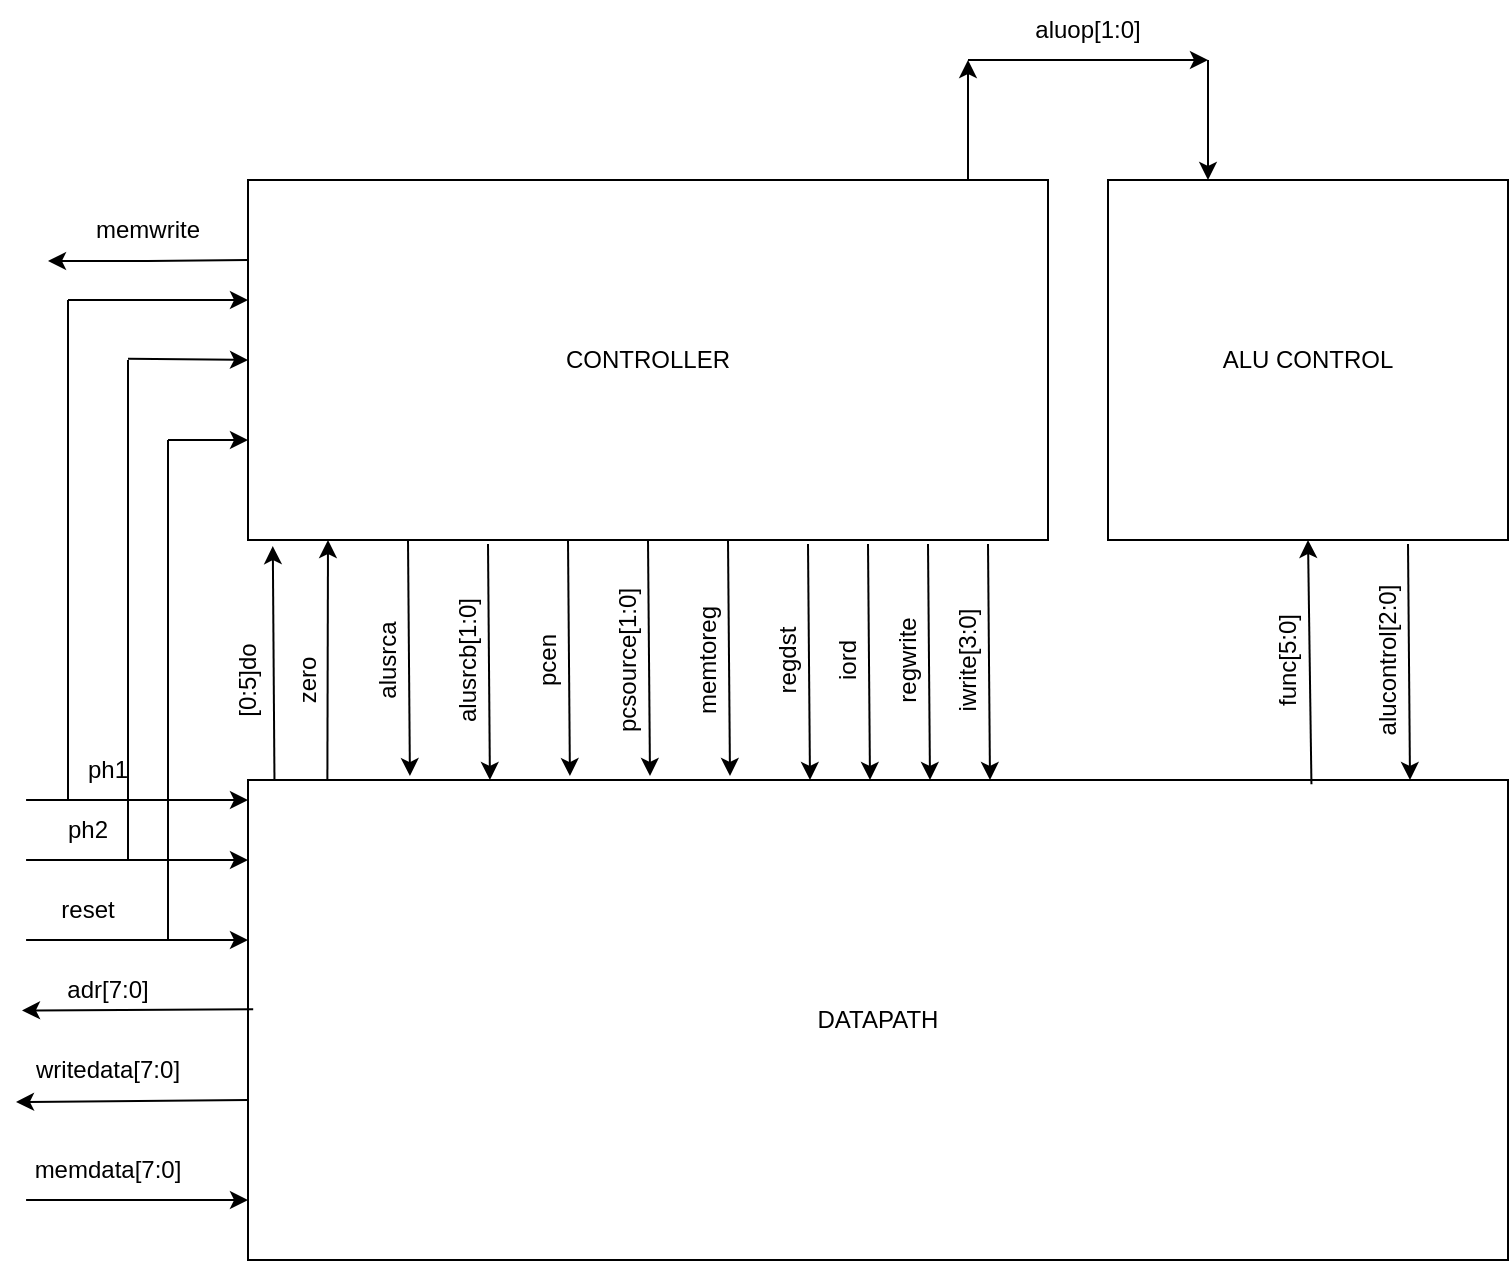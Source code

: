 <mxfile version="22.1.0" type="github">
  <diagram name="Page-1" id="PVJTaOr4sLX1xV1NSx1f">
    <mxGraphModel dx="2189" dy="793" grid="1" gridSize="10" guides="1" tooltips="1" connect="1" arrows="1" fold="1" page="1" pageScale="1" pageWidth="827" pageHeight="1169" math="0" shadow="0">
      <root>
        <mxCell id="0" />
        <mxCell id="1" parent="0" />
        <mxCell id="FQANefX05pN675cvlC_r-2" value="CONTROLLER" style="rounded=0;whiteSpace=wrap;html=1;" parent="1" vertex="1">
          <mxGeometry x="120" y="100" width="400" height="180" as="geometry" />
        </mxCell>
        <mxCell id="FQANefX05pN675cvlC_r-3" value="ALU CONTROL" style="rounded=0;whiteSpace=wrap;html=1;" parent="1" vertex="1">
          <mxGeometry x="550" y="100" width="200" height="180" as="geometry" />
        </mxCell>
        <mxCell id="FQANefX05pN675cvlC_r-4" value="" style="endArrow=classic;html=1;rounded=0;" parent="1" edge="1">
          <mxGeometry width="50" height="50" relative="1" as="geometry">
            <mxPoint x="120" y="140" as="sourcePoint" />
            <mxPoint x="20" y="140.5" as="targetPoint" />
            <Array as="points">
              <mxPoint x="70" y="140.5" />
            </Array>
          </mxGeometry>
        </mxCell>
        <mxCell id="FQANefX05pN675cvlC_r-5" value="memwrite" style="text;html=1;strokeColor=none;fillColor=none;align=center;verticalAlign=middle;whiteSpace=wrap;rounded=0;" parent="1" vertex="1">
          <mxGeometry x="40" y="110" width="60" height="30" as="geometry" />
        </mxCell>
        <mxCell id="FQANefX05pN675cvlC_r-6" value="DATAPATH" style="rounded=0;whiteSpace=wrap;html=1;" parent="1" vertex="1">
          <mxGeometry x="120" y="400" width="630" height="240" as="geometry" />
        </mxCell>
        <mxCell id="FQANefX05pN675cvlC_r-7" value="" style="endArrow=classic;html=1;rounded=0;exitX=0.59;exitY=1.02;exitDx=0;exitDy=0;exitPerimeter=0;entryX=0.877;entryY=-0.018;entryDx=0;entryDy=0;entryPerimeter=0;" parent="1" edge="1">
          <mxGeometry width="50" height="50" relative="1" as="geometry">
            <mxPoint x="280" y="280" as="sourcePoint" />
            <mxPoint x="280.96" y="398.02" as="targetPoint" />
          </mxGeometry>
        </mxCell>
        <mxCell id="FQANefX05pN675cvlC_r-8" value="" style="endArrow=classic;html=1;rounded=0;entryX=0.5;entryY=1;entryDx=0;entryDy=0;exitX=0.844;exitY=0.009;exitDx=0;exitDy=0;exitPerimeter=0;" parent="1" source="FQANefX05pN675cvlC_r-6" target="FQANefX05pN675cvlC_r-3" edge="1">
          <mxGeometry width="50" height="50" relative="1" as="geometry">
            <mxPoint x="650" y="390" as="sourcePoint" />
            <mxPoint x="650" y="350" as="targetPoint" />
          </mxGeometry>
        </mxCell>
        <mxCell id="FQANefX05pN675cvlC_r-9" value="" style="endArrow=classic;html=1;rounded=0;exitX=0.59;exitY=1.02;exitDx=0;exitDy=0;exitPerimeter=0;entryX=0.877;entryY=-0.018;entryDx=0;entryDy=0;entryPerimeter=0;" parent="1" edge="1">
          <mxGeometry width="50" height="50" relative="1" as="geometry">
            <mxPoint x="320" y="280" as="sourcePoint" />
            <mxPoint x="321" y="398" as="targetPoint" />
          </mxGeometry>
        </mxCell>
        <mxCell id="FQANefX05pN675cvlC_r-10" value="" style="endArrow=classic;html=1;rounded=0;exitX=0.59;exitY=1.02;exitDx=0;exitDy=0;exitPerimeter=0;entryX=0.877;entryY=-0.018;entryDx=0;entryDy=0;entryPerimeter=0;" parent="1" edge="1">
          <mxGeometry width="50" height="50" relative="1" as="geometry">
            <mxPoint x="360" y="280" as="sourcePoint" />
            <mxPoint x="361" y="398" as="targetPoint" />
          </mxGeometry>
        </mxCell>
        <mxCell id="FQANefX05pN675cvlC_r-11" value="" style="endArrow=classic;html=1;rounded=0;exitX=0.59;exitY=1.02;exitDx=0;exitDy=0;exitPerimeter=0;entryX=0.877;entryY=-0.018;entryDx=0;entryDy=0;entryPerimeter=0;" parent="1" edge="1">
          <mxGeometry width="50" height="50" relative="1" as="geometry">
            <mxPoint x="400" y="282" as="sourcePoint" />
            <mxPoint x="401" y="400" as="targetPoint" />
          </mxGeometry>
        </mxCell>
        <mxCell id="FQANefX05pN675cvlC_r-12" value="" style="endArrow=classic;html=1;rounded=0;exitX=0.59;exitY=1.02;exitDx=0;exitDy=0;exitPerimeter=0;entryX=0.877;entryY=-0.018;entryDx=0;entryDy=0;entryPerimeter=0;" parent="1" edge="1">
          <mxGeometry width="50" height="50" relative="1" as="geometry">
            <mxPoint x="460" y="282" as="sourcePoint" />
            <mxPoint x="461" y="400" as="targetPoint" />
          </mxGeometry>
        </mxCell>
        <mxCell id="FQANefX05pN675cvlC_r-13" value="" style="endArrow=classic;html=1;rounded=0;exitX=0.59;exitY=1.02;exitDx=0;exitDy=0;exitPerimeter=0;entryX=0.877;entryY=-0.018;entryDx=0;entryDy=0;entryPerimeter=0;" parent="1" edge="1">
          <mxGeometry width="50" height="50" relative="1" as="geometry">
            <mxPoint x="430" y="282" as="sourcePoint" />
            <mxPoint x="431" y="400" as="targetPoint" />
          </mxGeometry>
        </mxCell>
        <mxCell id="FQANefX05pN675cvlC_r-14" value="" style="endArrow=classic;html=1;rounded=0;exitX=0.59;exitY=1.02;exitDx=0;exitDy=0;exitPerimeter=0;entryX=0.877;entryY=-0.018;entryDx=0;entryDy=0;entryPerimeter=0;" parent="1" edge="1">
          <mxGeometry width="50" height="50" relative="1" as="geometry">
            <mxPoint x="490" y="282" as="sourcePoint" />
            <mxPoint x="491" y="400" as="targetPoint" />
          </mxGeometry>
        </mxCell>
        <mxCell id="FQANefX05pN675cvlC_r-17" value="" style="endArrow=classic;html=1;rounded=0;exitX=0.59;exitY=1.02;exitDx=0;exitDy=0;exitPerimeter=0;entryX=0.877;entryY=-0.018;entryDx=0;entryDy=0;entryPerimeter=0;" parent="1" edge="1">
          <mxGeometry width="50" height="50" relative="1" as="geometry">
            <mxPoint x="200" y="280" as="sourcePoint" />
            <mxPoint x="200.96" y="398.02" as="targetPoint" />
          </mxGeometry>
        </mxCell>
        <mxCell id="FQANefX05pN675cvlC_r-18" value="" style="endArrow=classic;html=1;rounded=0;exitX=0.59;exitY=1.02;exitDx=0;exitDy=0;exitPerimeter=0;entryX=0.877;entryY=-0.018;entryDx=0;entryDy=0;entryPerimeter=0;" parent="1" edge="1">
          <mxGeometry width="50" height="50" relative="1" as="geometry">
            <mxPoint x="240" y="281.98" as="sourcePoint" />
            <mxPoint x="240.96" y="400" as="targetPoint" />
          </mxGeometry>
        </mxCell>
        <mxCell id="FQANefX05pN675cvlC_r-19" value="" style="endArrow=classic;html=1;rounded=0;entryX=0.877;entryY=-0.018;entryDx=0;entryDy=0;entryPerimeter=0;" parent="1" edge="1">
          <mxGeometry width="50" height="50" relative="1" as="geometry">
            <mxPoint x="9.04" y="410" as="sourcePoint" />
            <mxPoint x="120.0" y="410" as="targetPoint" />
          </mxGeometry>
        </mxCell>
        <mxCell id="FQANefX05pN675cvlC_r-20" value="" style="endArrow=classic;html=1;rounded=0;entryX=0.877;entryY=-0.018;entryDx=0;entryDy=0;entryPerimeter=0;" parent="1" edge="1">
          <mxGeometry width="50" height="50" relative="1" as="geometry">
            <mxPoint x="9.04" y="440" as="sourcePoint" />
            <mxPoint x="120.0" y="440" as="targetPoint" />
          </mxGeometry>
        </mxCell>
        <mxCell id="FQANefX05pN675cvlC_r-21" value="" style="endArrow=classic;html=1;rounded=0;entryX=0.877;entryY=-0.018;entryDx=0;entryDy=0;entryPerimeter=0;" parent="1" edge="1">
          <mxGeometry width="50" height="50" relative="1" as="geometry">
            <mxPoint x="9.04" y="480" as="sourcePoint" />
            <mxPoint x="120.0" y="480" as="targetPoint" />
          </mxGeometry>
        </mxCell>
        <mxCell id="FQANefX05pN675cvlC_r-22" value="" style="endArrow=classic;html=1;rounded=0;entryX=0.877;entryY=-0.018;entryDx=0;entryDy=0;entryPerimeter=0;" parent="1" edge="1">
          <mxGeometry width="50" height="50" relative="1" as="geometry">
            <mxPoint x="30" y="160" as="sourcePoint" />
            <mxPoint x="120.0" y="160" as="targetPoint" />
          </mxGeometry>
        </mxCell>
        <mxCell id="FQANefX05pN675cvlC_r-23" value="" style="endArrow=none;html=1;rounded=0;" parent="1" edge="1">
          <mxGeometry width="50" height="50" relative="1" as="geometry">
            <mxPoint x="30" y="410" as="sourcePoint" />
            <mxPoint x="30" y="160" as="targetPoint" />
          </mxGeometry>
        </mxCell>
        <mxCell id="FQANefX05pN675cvlC_r-24" value="" style="endArrow=none;html=1;rounded=0;" parent="1" edge="1">
          <mxGeometry width="50" height="50" relative="1" as="geometry">
            <mxPoint x="60" y="440" as="sourcePoint" />
            <mxPoint x="60" y="190" as="targetPoint" />
          </mxGeometry>
        </mxCell>
        <mxCell id="FQANefX05pN675cvlC_r-25" value="" style="endArrow=classic;html=1;rounded=0;" parent="1" edge="1">
          <mxGeometry width="50" height="50" relative="1" as="geometry">
            <mxPoint x="60" y="189.41" as="sourcePoint" />
            <mxPoint x="120" y="190" as="targetPoint" />
          </mxGeometry>
        </mxCell>
        <mxCell id="FQANefX05pN675cvlC_r-26" value="" style="endArrow=none;html=1;rounded=0;" parent="1" edge="1">
          <mxGeometry width="50" height="50" relative="1" as="geometry">
            <mxPoint x="80" y="480" as="sourcePoint" />
            <mxPoint x="80" y="230" as="targetPoint" />
          </mxGeometry>
        </mxCell>
        <mxCell id="FQANefX05pN675cvlC_r-27" value="" style="endArrow=classic;html=1;rounded=0;" parent="1" edge="1">
          <mxGeometry width="50" height="50" relative="1" as="geometry">
            <mxPoint x="80" y="230" as="sourcePoint" />
            <mxPoint x="120" y="230" as="targetPoint" />
          </mxGeometry>
        </mxCell>
        <mxCell id="FQANefX05pN675cvlC_r-28" value="" style="endArrow=classic;html=1;rounded=0;entryX=0.877;entryY=-0.018;entryDx=0;entryDy=0;entryPerimeter=0;" parent="1" edge="1">
          <mxGeometry width="50" height="50" relative="1" as="geometry">
            <mxPoint x="9.04" y="610" as="sourcePoint" />
            <mxPoint x="120.0" y="610" as="targetPoint" />
          </mxGeometry>
        </mxCell>
        <mxCell id="FQANefX05pN675cvlC_r-29" value="" style="endArrow=classic;html=1;rounded=0;exitX=-0.007;exitY=0.664;exitDx=0;exitDy=0;exitPerimeter=0;" parent="1" edge="1">
          <mxGeometry width="50" height="50" relative="1" as="geometry">
            <mxPoint x="122.59" y="514.59" as="sourcePoint" />
            <mxPoint x="7" y="515.23" as="targetPoint" />
          </mxGeometry>
        </mxCell>
        <mxCell id="FQANefX05pN675cvlC_r-30" value="" style="endArrow=classic;html=1;rounded=0;exitX=-0.007;exitY=0.664;exitDx=0;exitDy=0;exitPerimeter=0;" parent="1" edge="1">
          <mxGeometry width="50" height="50" relative="1" as="geometry">
            <mxPoint x="120" y="560" as="sourcePoint" />
            <mxPoint x="4" y="561" as="targetPoint" />
          </mxGeometry>
        </mxCell>
        <mxCell id="FQANefX05pN675cvlC_r-32" value="" style="endArrow=classic;html=1;rounded=0;entryX=0.031;entryY=1.017;entryDx=0;entryDy=0;entryPerimeter=0;exitX=0.021;exitY=-0.002;exitDx=0;exitDy=0;exitPerimeter=0;" parent="1" source="FQANefX05pN675cvlC_r-6" target="FQANefX05pN675cvlC_r-2" edge="1">
          <mxGeometry width="50" height="50" relative="1" as="geometry">
            <mxPoint x="133" y="390" as="sourcePoint" />
            <mxPoint x="160" y="268" as="targetPoint" />
          </mxGeometry>
        </mxCell>
        <mxCell id="FQANefX05pN675cvlC_r-33" value="" style="endArrow=classic;html=1;rounded=0;exitX=0.063;exitY=0;exitDx=0;exitDy=0;exitPerimeter=0;" parent="1" source="FQANefX05pN675cvlC_r-6" edge="1">
          <mxGeometry width="50" height="50" relative="1" as="geometry">
            <mxPoint x="162" y="390" as="sourcePoint" />
            <mxPoint x="160" y="280" as="targetPoint" />
          </mxGeometry>
        </mxCell>
        <mxCell id="FQANefX05pN675cvlC_r-34" value="" style="endArrow=classic;html=1;rounded=0;exitX=0.59;exitY=1.02;exitDx=0;exitDy=0;exitPerimeter=0;entryX=0.877;entryY=-0.018;entryDx=0;entryDy=0;entryPerimeter=0;" parent="1" edge="1">
          <mxGeometry width="50" height="50" relative="1" as="geometry">
            <mxPoint x="700" y="282" as="sourcePoint" />
            <mxPoint x="701" y="400" as="targetPoint" />
          </mxGeometry>
        </mxCell>
        <mxCell id="FQANefX05pN675cvlC_r-35" value="ph1" style="text;html=1;strokeColor=none;fillColor=none;align=center;verticalAlign=middle;whiteSpace=wrap;rounded=0;" parent="1" vertex="1">
          <mxGeometry x="20" y="380" width="60" height="30" as="geometry" />
        </mxCell>
        <mxCell id="FQANefX05pN675cvlC_r-37" value="ph2" style="text;html=1;strokeColor=none;fillColor=none;align=center;verticalAlign=middle;whiteSpace=wrap;rounded=0;" parent="1" vertex="1">
          <mxGeometry x="10" y="410" width="60" height="30" as="geometry" />
        </mxCell>
        <mxCell id="FQANefX05pN675cvlC_r-39" value="reset" style="text;html=1;strokeColor=none;fillColor=none;align=center;verticalAlign=middle;whiteSpace=wrap;rounded=0;" parent="1" vertex="1">
          <mxGeometry x="10" y="450" width="60" height="30" as="geometry" />
        </mxCell>
        <mxCell id="FQANefX05pN675cvlC_r-40" value="adr[7:0]" style="text;html=1;strokeColor=none;fillColor=none;align=center;verticalAlign=middle;whiteSpace=wrap;rounded=0;" parent="1" vertex="1">
          <mxGeometry x="20" y="490" width="60" height="30" as="geometry" />
        </mxCell>
        <mxCell id="FQANefX05pN675cvlC_r-41" value="writedata[7:0]" style="text;html=1;strokeColor=none;fillColor=none;align=center;verticalAlign=middle;whiteSpace=wrap;rounded=0;" parent="1" vertex="1">
          <mxGeometry x="20" y="530" width="60" height="30" as="geometry" />
        </mxCell>
        <mxCell id="FQANefX05pN675cvlC_r-42" value="memdata[7:0]" style="text;html=1;strokeColor=none;fillColor=none;align=center;verticalAlign=middle;whiteSpace=wrap;rounded=0;" parent="1" vertex="1">
          <mxGeometry x="20" y="580" width="60" height="30" as="geometry" />
        </mxCell>
        <mxCell id="FQANefX05pN675cvlC_r-43" value="[0:5]do" style="text;html=1;strokeColor=none;fillColor=none;align=center;verticalAlign=middle;whiteSpace=wrap;rounded=0;rotation=-90;" parent="1" vertex="1">
          <mxGeometry x="90" y="340" width="60" height="20" as="geometry" />
        </mxCell>
        <mxCell id="FQANefX05pN675cvlC_r-44" value="zero&lt;br&gt;" style="text;html=1;strokeColor=none;fillColor=none;align=center;verticalAlign=middle;whiteSpace=wrap;rounded=0;rotation=-90;" parent="1" vertex="1">
          <mxGeometry x="120" y="340" width="60" height="20" as="geometry" />
        </mxCell>
        <mxCell id="FQANefX05pN675cvlC_r-45" value="func[5:0]" style="text;html=1;strokeColor=none;fillColor=none;align=center;verticalAlign=middle;whiteSpace=wrap;rounded=0;rotation=-90;" parent="1" vertex="1">
          <mxGeometry x="610" y="330" width="60" height="20" as="geometry" />
        </mxCell>
        <mxCell id="FQANefX05pN675cvlC_r-46" value="alucontrol[2:0]&lt;br&gt;" style="text;html=1;strokeColor=none;fillColor=none;align=center;verticalAlign=middle;whiteSpace=wrap;rounded=0;rotation=-90;" parent="1" vertex="1">
          <mxGeometry x="660" y="330" width="60" height="20" as="geometry" />
        </mxCell>
        <mxCell id="FQANefX05pN675cvlC_r-47" value="alusrca&lt;br&gt;" style="text;html=1;strokeColor=none;fillColor=none;align=center;verticalAlign=middle;whiteSpace=wrap;rounded=0;rotation=-90;" parent="1" vertex="1">
          <mxGeometry x="160" y="330" width="60" height="20" as="geometry" />
        </mxCell>
        <mxCell id="FQANefX05pN675cvlC_r-48" value="alusrcb[1:0]" style="text;html=1;strokeColor=none;fillColor=none;align=center;verticalAlign=middle;whiteSpace=wrap;rounded=0;rotation=-90;" parent="1" vertex="1">
          <mxGeometry x="200" y="330" width="60" height="20" as="geometry" />
        </mxCell>
        <mxCell id="FQANefX05pN675cvlC_r-49" value="pcen&lt;br&gt;" style="text;html=1;strokeColor=none;fillColor=none;align=center;verticalAlign=middle;whiteSpace=wrap;rounded=0;rotation=-90;" parent="1" vertex="1">
          <mxGeometry x="240" y="330" width="60" height="20" as="geometry" />
        </mxCell>
        <mxCell id="FQANefX05pN675cvlC_r-50" value="pcsource[1:0]&lt;br&gt;" style="text;html=1;strokeColor=none;fillColor=none;align=center;verticalAlign=middle;whiteSpace=wrap;rounded=0;rotation=-90;" parent="1" vertex="1">
          <mxGeometry x="280" y="330" width="60" height="20" as="geometry" />
        </mxCell>
        <mxCell id="FQANefX05pN675cvlC_r-51" value="memtoreg&lt;br&gt;" style="text;html=1;strokeColor=none;fillColor=none;align=center;verticalAlign=middle;whiteSpace=wrap;rounded=0;rotation=-90;" parent="1" vertex="1">
          <mxGeometry x="320" y="330" width="60" height="20" as="geometry" />
        </mxCell>
        <mxCell id="FQANefX05pN675cvlC_r-52" value="regdst&lt;br&gt;" style="text;html=1;strokeColor=none;fillColor=none;align=center;verticalAlign=middle;whiteSpace=wrap;rounded=0;rotation=-90;" parent="1" vertex="1">
          <mxGeometry x="360" y="330" width="60" height="20" as="geometry" />
        </mxCell>
        <mxCell id="FQANefX05pN675cvlC_r-53" value="iord&lt;br&gt;" style="text;html=1;strokeColor=none;fillColor=none;align=center;verticalAlign=middle;whiteSpace=wrap;rounded=0;rotation=-90;" parent="1" vertex="1">
          <mxGeometry x="390" y="330" width="60" height="20" as="geometry" />
        </mxCell>
        <mxCell id="FQANefX05pN675cvlC_r-54" value="regwrite&lt;br&gt;" style="text;html=1;strokeColor=none;fillColor=none;align=center;verticalAlign=middle;whiteSpace=wrap;rounded=0;rotation=-90;" parent="1" vertex="1">
          <mxGeometry x="420" y="330" width="60" height="20" as="geometry" />
        </mxCell>
        <mxCell id="FQANefX05pN675cvlC_r-56" value="iwrite[3:0]" style="text;html=1;strokeColor=none;fillColor=none;align=center;verticalAlign=middle;whiteSpace=wrap;rounded=0;rotation=-90;" parent="1" vertex="1">
          <mxGeometry x="450" y="330" width="60" height="20" as="geometry" />
        </mxCell>
        <mxCell id="FQANefX05pN675cvlC_r-57" value="" style="endArrow=classic;html=1;rounded=0;" parent="1" edge="1">
          <mxGeometry width="50" height="50" relative="1" as="geometry">
            <mxPoint x="480" y="100" as="sourcePoint" />
            <mxPoint x="480" y="40" as="targetPoint" />
          </mxGeometry>
        </mxCell>
        <mxCell id="FQANefX05pN675cvlC_r-58" value="" style="endArrow=classic;html=1;rounded=0;" parent="1" edge="1">
          <mxGeometry width="50" height="50" relative="1" as="geometry">
            <mxPoint x="480" y="40" as="sourcePoint" />
            <mxPoint x="600" y="40" as="targetPoint" />
          </mxGeometry>
        </mxCell>
        <mxCell id="FQANefX05pN675cvlC_r-59" value="" style="endArrow=classic;html=1;rounded=0;entryX=0.25;entryY=0;entryDx=0;entryDy=0;" parent="1" target="FQANefX05pN675cvlC_r-3" edge="1">
          <mxGeometry width="50" height="50" relative="1" as="geometry">
            <mxPoint x="600" y="40" as="sourcePoint" />
            <mxPoint x="600" y="90" as="targetPoint" />
          </mxGeometry>
        </mxCell>
        <mxCell id="FQANefX05pN675cvlC_r-61" value="aluop[1:0]" style="text;html=1;strokeColor=none;fillColor=none;align=center;verticalAlign=middle;whiteSpace=wrap;rounded=0;" parent="1" vertex="1">
          <mxGeometry x="510" y="10" width="60" height="30" as="geometry" />
        </mxCell>
      </root>
    </mxGraphModel>
  </diagram>
</mxfile>

